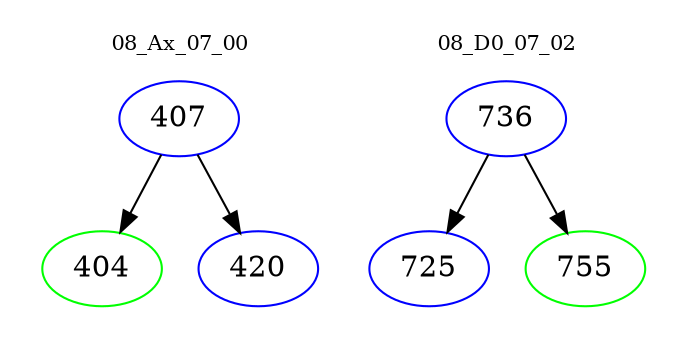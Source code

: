 digraph{
subgraph cluster_0 {
color = white
label = "08_Ax_07_00";
fontsize=10;
T0_407 [label="407", color="blue"]
T0_407 -> T0_404 [color="black"]
T0_404 [label="404", color="green"]
T0_407 -> T0_420 [color="black"]
T0_420 [label="420", color="blue"]
}
subgraph cluster_1 {
color = white
label = "08_D0_07_02";
fontsize=10;
T1_736 [label="736", color="blue"]
T1_736 -> T1_725 [color="black"]
T1_725 [label="725", color="blue"]
T1_736 -> T1_755 [color="black"]
T1_755 [label="755", color="green"]
}
}
